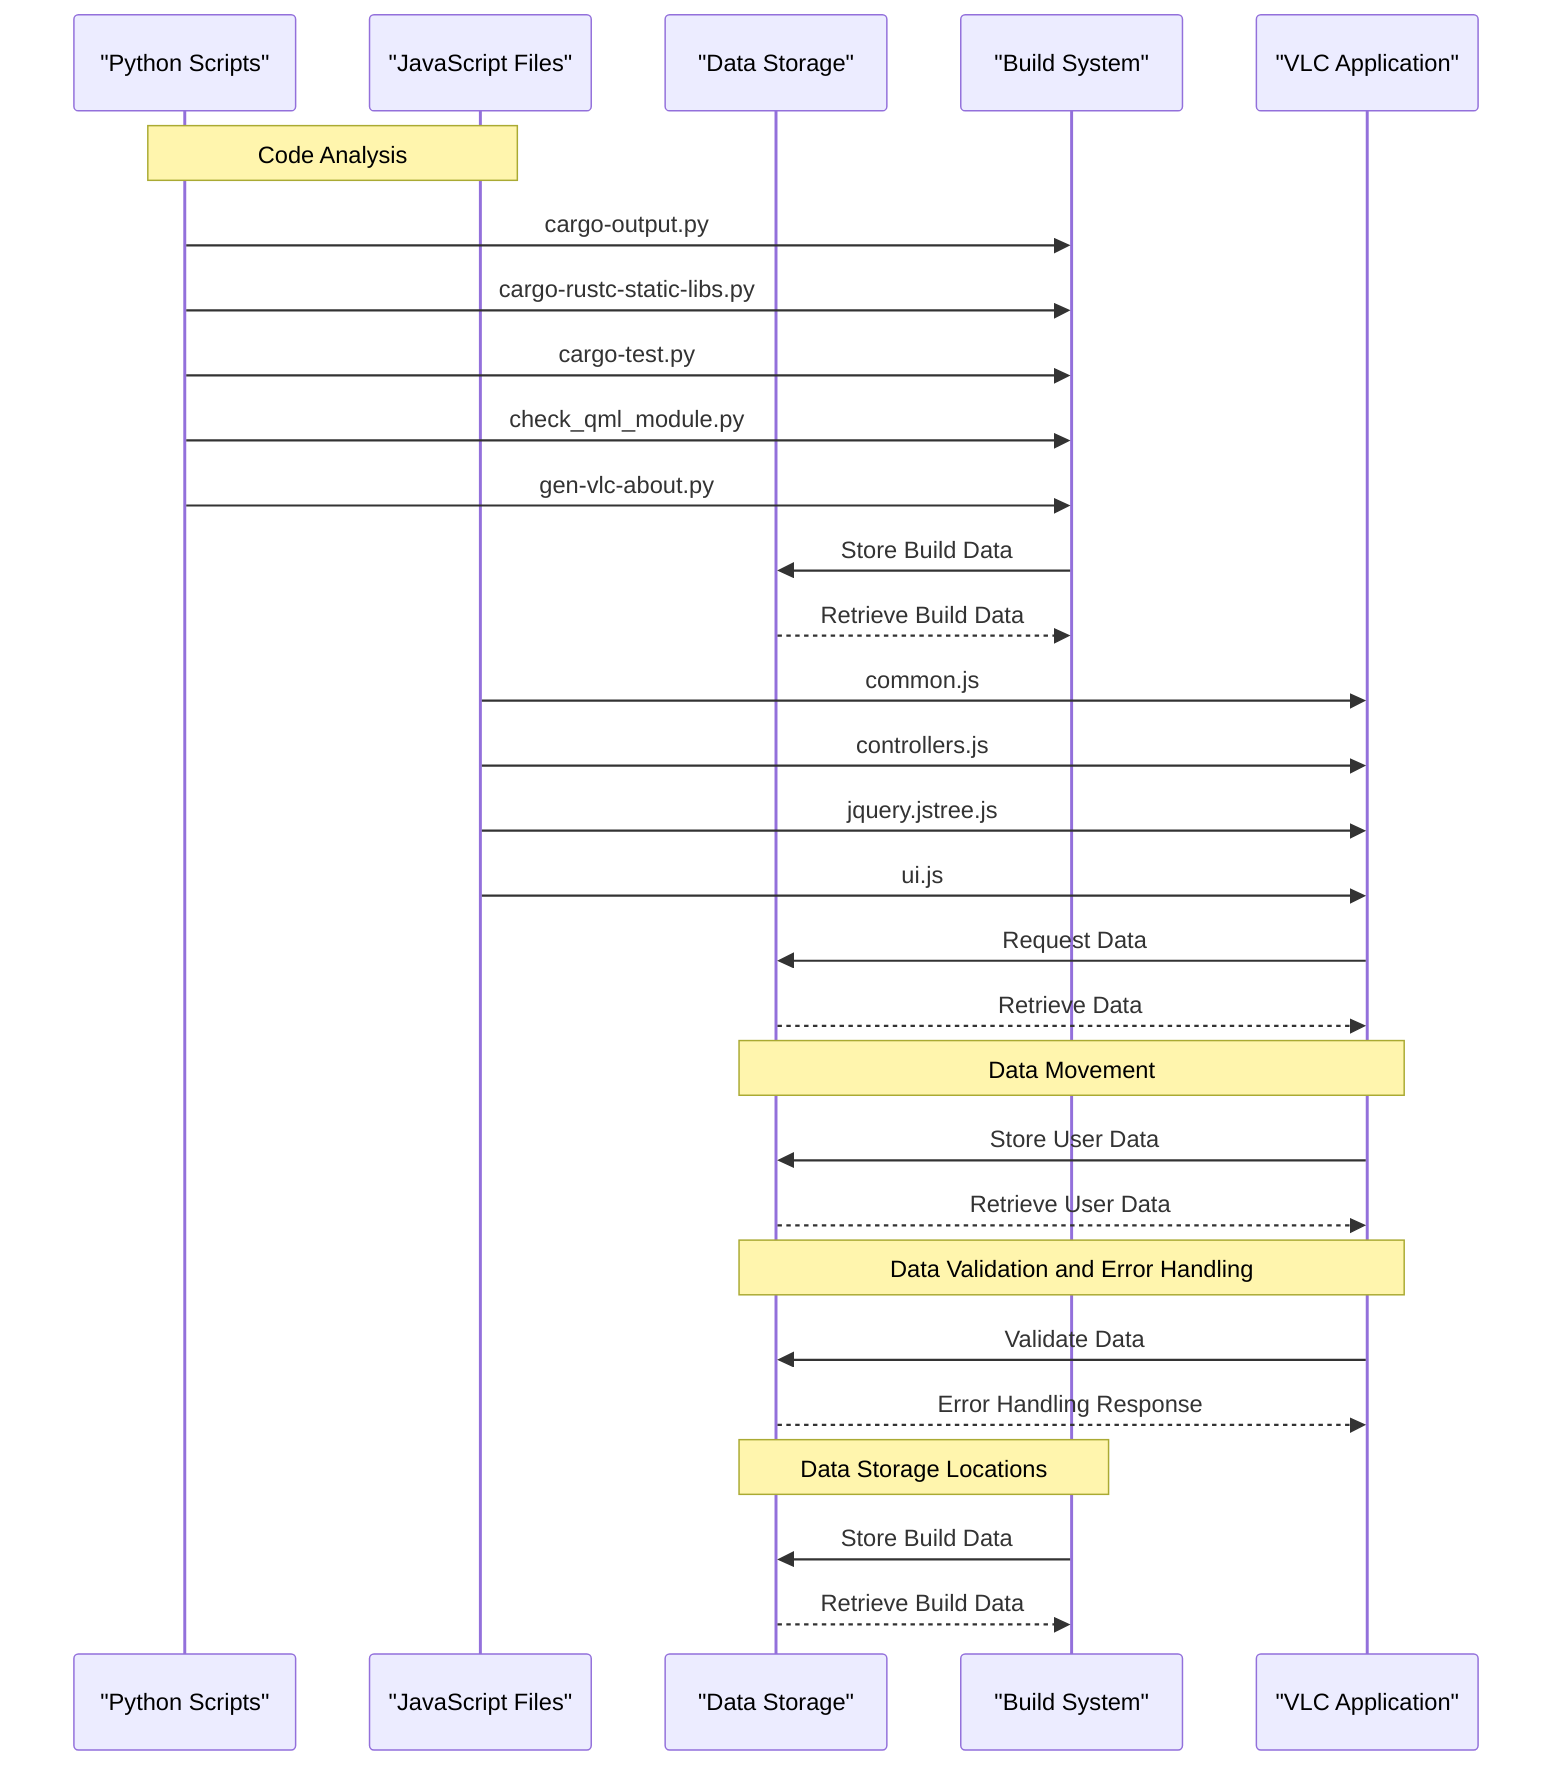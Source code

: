sequenceDiagram
    participant PythonScript as "Python Scripts"
    participant JavaScript as "JavaScript Files"
    participant DataStorage as "Data Storage"
    participant BuildSystem as "Build System"
    participant VLC as "VLC Application"

    note over PythonScript,JavaScript: Code Analysis
    PythonScript->>BuildSystem: cargo-output.py
    PythonScript->>BuildSystem: cargo-rustc-static-libs.py
    PythonScript->>BuildSystem: cargo-test.py
    PythonScript->>BuildSystem: check_qml_module.py
    PythonScript->>BuildSystem: gen-vlc-about.py

    BuildSystem->>DataStorage: Store Build Data
    DataStorage-->>BuildSystem: Retrieve Build Data

    JavaScript->>VLC: common.js
    JavaScript->>VLC: controllers.js
    JavaScript->>VLC: jquery.jstree.js
    JavaScript->>VLC: ui.js

    VLC->>DataStorage: Request Data
    DataStorage-->>VLC: Retrieve Data

    note over VLC,DataStorage: Data Movement
    VLC->>DataStorage: Store User Data
    DataStorage-->>VLC: Retrieve User Data

    note over VLC,DataStorage: Data Validation and Error Handling
    VLC->>DataStorage: Validate Data
    DataStorage-->>VLC: Error Handling Response

    note over BuildSystem,DataStorage: Data Storage Locations
    BuildSystem->>DataStorage: Store Build Data
    DataStorage-->>BuildSystem: Retrieve Build Data